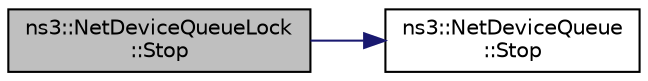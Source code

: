 digraph "ns3::NetDeviceQueueLock::Stop"
{
 // LATEX_PDF_SIZE
  edge [fontname="Helvetica",fontsize="10",labelfontname="Helvetica",labelfontsize="10"];
  node [fontname="Helvetica",fontsize="10",shape=record];
  rankdir="LR";
  Node1 [label="ns3::NetDeviceQueueLock\l::Stop",height=0.2,width=0.4,color="black", fillcolor="grey75", style="filled", fontcolor="black",tooltip="Called by the device to stop this device transmission queue."];
  Node1 -> Node2 [color="midnightblue",fontsize="10",style="solid",fontname="Helvetica"];
  Node2 [label="ns3::NetDeviceQueue\l::Stop",height=0.2,width=0.4,color="black", fillcolor="white", style="filled",URL="$classns3_1_1_net_device_queue.html#a7890ad382a288dd85dd25e0de8f75f3d",tooltip="Called by the device to stop this device transmission queue."];
}

